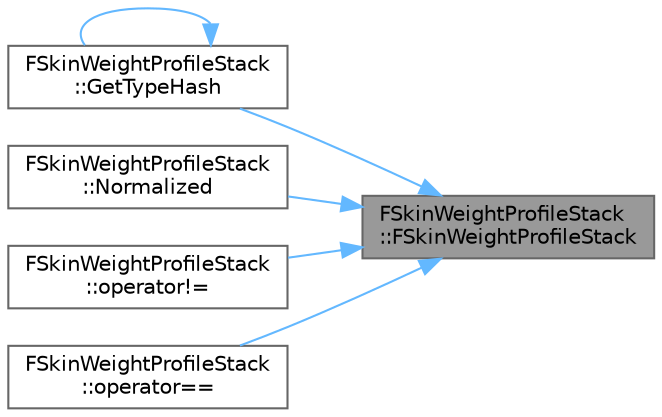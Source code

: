 digraph "FSkinWeightProfileStack::FSkinWeightProfileStack"
{
 // INTERACTIVE_SVG=YES
 // LATEX_PDF_SIZE
  bgcolor="transparent";
  edge [fontname=Helvetica,fontsize=10,labelfontname=Helvetica,labelfontsize=10];
  node [fontname=Helvetica,fontsize=10,shape=box,height=0.2,width=0.4];
  rankdir="RL";
  Node1 [id="Node000001",label="FSkinWeightProfileStack\l::FSkinWeightProfileStack",height=0.2,width=0.4,color="gray40", fillcolor="grey60", style="filled", fontcolor="black",tooltip=" "];
  Node1 -> Node2 [id="edge1_Node000001_Node000002",dir="back",color="steelblue1",style="solid",tooltip=" "];
  Node2 [id="Node000002",label="FSkinWeightProfileStack\l::GetTypeHash",height=0.2,width=0.4,color="grey40", fillcolor="white", style="filled",URL="$d8/d9c/structFSkinWeightProfileStack.html#afe80772e4361b440c39bee254af4bbd1",tooltip=" "];
  Node2 -> Node2 [id="edge2_Node000002_Node000002",dir="back",color="steelblue1",style="solid",tooltip=" "];
  Node1 -> Node3 [id="edge3_Node000001_Node000003",dir="back",color="steelblue1",style="solid",tooltip=" "];
  Node3 [id="Node000003",label="FSkinWeightProfileStack\l::Normalized",height=0.2,width=0.4,color="grey40", fillcolor="white", style="filled",URL="$d8/d9c/structFSkinWeightProfileStack.html#a760f8b46ef7fd2a53e7e9d1ceb50b19c",tooltip="Returns a normalized layer stack, such that any empty layers are collapsed."];
  Node1 -> Node4 [id="edge4_Node000001_Node000004",dir="back",color="steelblue1",style="solid",tooltip=" "];
  Node4 [id="Node000004",label="FSkinWeightProfileStack\l::operator!=",height=0.2,width=0.4,color="grey40", fillcolor="white", style="filled",URL="$d8/d9c/structFSkinWeightProfileStack.html#ada4ff0927770667889c33f6f94b62e68",tooltip=" "];
  Node1 -> Node5 [id="edge5_Node000001_Node000005",dir="back",color="steelblue1",style="solid",tooltip=" "];
  Node5 [id="Node000005",label="FSkinWeightProfileStack\l::operator==",height=0.2,width=0.4,color="grey40", fillcolor="white", style="filled",URL="$d8/d9c/structFSkinWeightProfileStack.html#a187fba68edfc069d8f5e232293e3f2f5",tooltip=" "];
}
